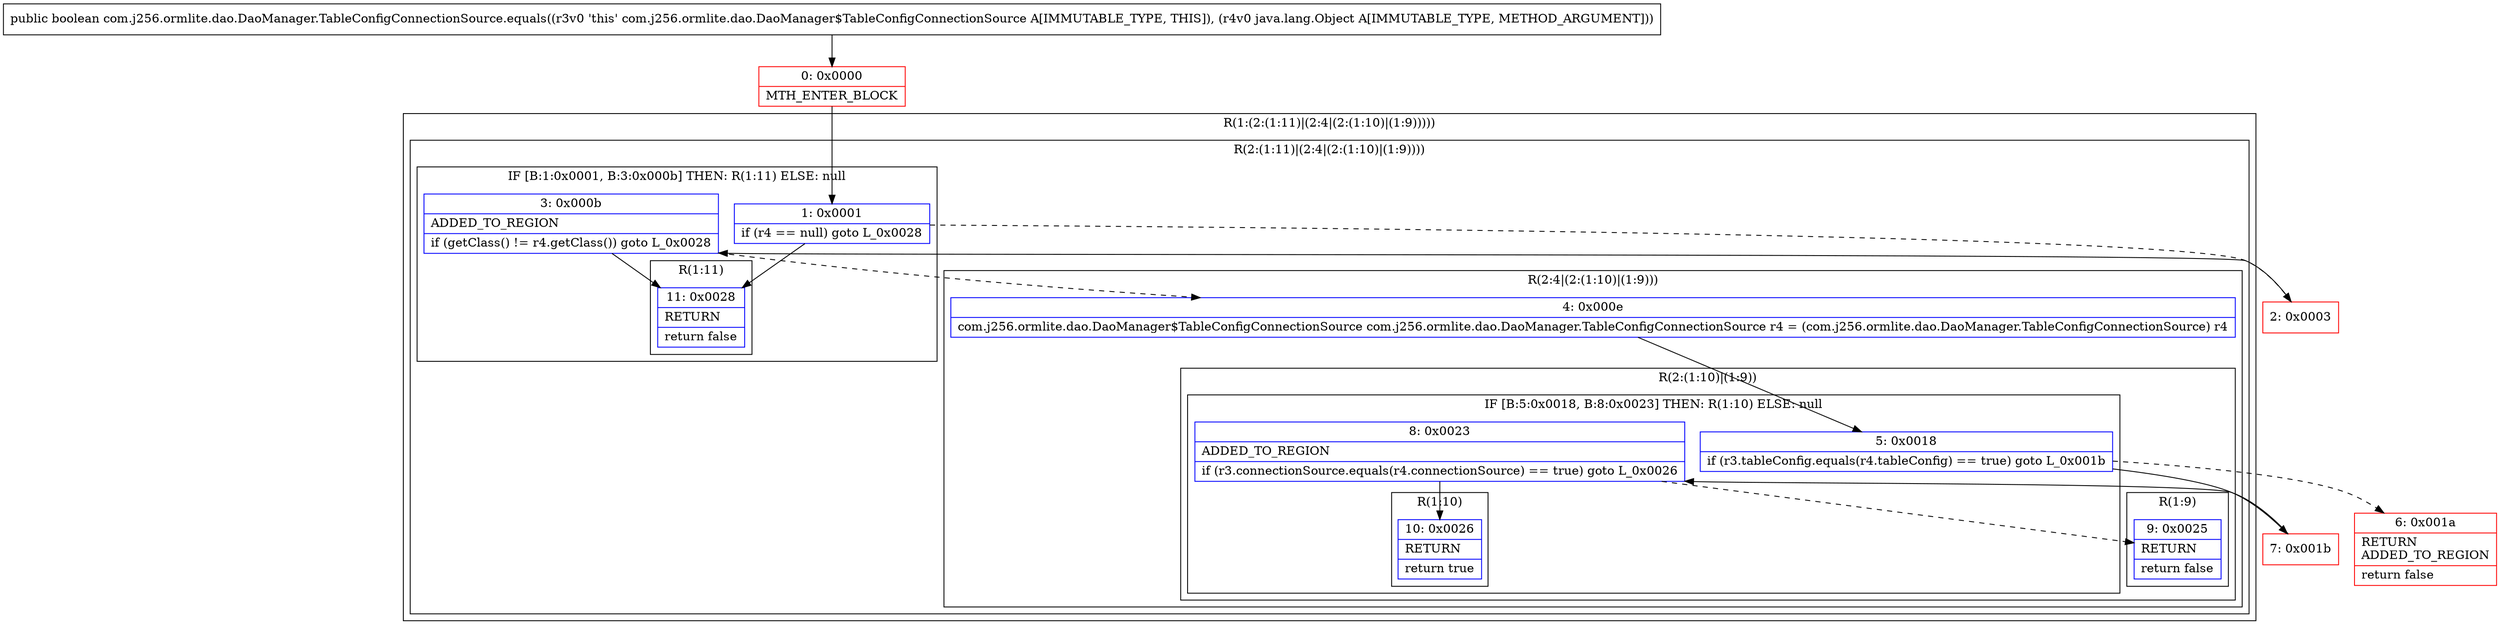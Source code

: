 digraph "CFG forcom.j256.ormlite.dao.DaoManager.TableConfigConnectionSource.equals(Ljava\/lang\/Object;)Z" {
subgraph cluster_Region_1967959206 {
label = "R(1:(2:(1:11)|(2:4|(2:(1:10)|(1:9)))))";
node [shape=record,color=blue];
subgraph cluster_Region_187394984 {
label = "R(2:(1:11)|(2:4|(2:(1:10)|(1:9))))";
node [shape=record,color=blue];
subgraph cluster_IfRegion_1156666867 {
label = "IF [B:1:0x0001, B:3:0x000b] THEN: R(1:11) ELSE: null";
node [shape=record,color=blue];
Node_1 [shape=record,label="{1\:\ 0x0001|if (r4 == null) goto L_0x0028\l}"];
Node_3 [shape=record,label="{3\:\ 0x000b|ADDED_TO_REGION\l|if (getClass() != r4.getClass()) goto L_0x0028\l}"];
subgraph cluster_Region_1413194193 {
label = "R(1:11)";
node [shape=record,color=blue];
Node_11 [shape=record,label="{11\:\ 0x0028|RETURN\l|return false\l}"];
}
}
subgraph cluster_Region_1007386461 {
label = "R(2:4|(2:(1:10)|(1:9)))";
node [shape=record,color=blue];
Node_4 [shape=record,label="{4\:\ 0x000e|com.j256.ormlite.dao.DaoManager$TableConfigConnectionSource com.j256.ormlite.dao.DaoManager.TableConfigConnectionSource r4 = (com.j256.ormlite.dao.DaoManager.TableConfigConnectionSource) r4\l}"];
subgraph cluster_Region_1140985452 {
label = "R(2:(1:10)|(1:9))";
node [shape=record,color=blue];
subgraph cluster_IfRegion_1348156391 {
label = "IF [B:5:0x0018, B:8:0x0023] THEN: R(1:10) ELSE: null";
node [shape=record,color=blue];
Node_5 [shape=record,label="{5\:\ 0x0018|if (r3.tableConfig.equals(r4.tableConfig) == true) goto L_0x001b\l}"];
Node_8 [shape=record,label="{8\:\ 0x0023|ADDED_TO_REGION\l|if (r3.connectionSource.equals(r4.connectionSource) == true) goto L_0x0026\l}"];
subgraph cluster_Region_346311535 {
label = "R(1:10)";
node [shape=record,color=blue];
Node_10 [shape=record,label="{10\:\ 0x0026|RETURN\l|return true\l}"];
}
}
subgraph cluster_Region_1521801925 {
label = "R(1:9)";
node [shape=record,color=blue];
Node_9 [shape=record,label="{9\:\ 0x0025|RETURN\l|return false\l}"];
}
}
}
}
}
Node_0 [shape=record,color=red,label="{0\:\ 0x0000|MTH_ENTER_BLOCK\l}"];
Node_2 [shape=record,color=red,label="{2\:\ 0x0003}"];
Node_6 [shape=record,color=red,label="{6\:\ 0x001a|RETURN\lADDED_TO_REGION\l|return false\l}"];
Node_7 [shape=record,color=red,label="{7\:\ 0x001b}"];
MethodNode[shape=record,label="{public boolean com.j256.ormlite.dao.DaoManager.TableConfigConnectionSource.equals((r3v0 'this' com.j256.ormlite.dao.DaoManager$TableConfigConnectionSource A[IMMUTABLE_TYPE, THIS]), (r4v0 java.lang.Object A[IMMUTABLE_TYPE, METHOD_ARGUMENT])) }"];
MethodNode -> Node_0;
Node_1 -> Node_2[style=dashed];
Node_1 -> Node_11;
Node_3 -> Node_4[style=dashed];
Node_3 -> Node_11;
Node_4 -> Node_5;
Node_5 -> Node_6[style=dashed];
Node_5 -> Node_7;
Node_8 -> Node_9[style=dashed];
Node_8 -> Node_10;
Node_0 -> Node_1;
Node_2 -> Node_3;
Node_7 -> Node_8;
}

